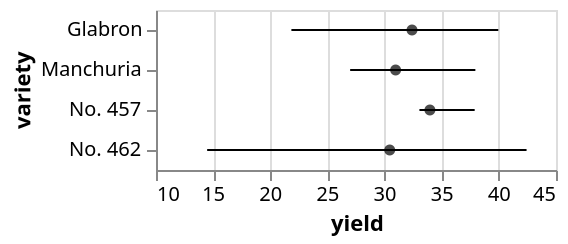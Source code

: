 {
  "$schema": "https://vega.github.io/schema/vega/v4.json",
  "autosize": "pad",
  "padding": 5,
  "width": 200,
  "style": "cell",
  "data": [
    {
      "name": "source_0",
      "values": [
        {
          "yield_error": 7.5522,
          "yield_error2": -10.5522,
          "yield_center": 32.4,
          "variety": "Glabron"
        },
        {
          "yield_error": 6.9775,
          "yield_error2": -3.9775,
          "yield_center": 30.96667,
          "variety": "Manchuria"
        },
        {
          "yield_error": 3.9167,
          "yield_error2": -0.9167,
          "yield_center": 33.966665,
          "variety": "No. 457"
        },
        {
          "yield_error": 11.9732,
          "yield_error2": -15.9732,
          "yield_center": 30.45,
          "variety": "No. 462"
        }
      ]
    },
    {
      "name": "data_1",
      "source": "source_0",
      "transform": [
        {
          "type": "formula",
          "expr": "datum.yield_center + datum.yield_error",
          "as": "upper_yield_center"
        },
        {
          "type": "formula",
          "expr": "datum.yield_center + datum.yield_error2",
          "as": "lower_yield_center"
        }
      ]
    }
  ],
  "signals": [
    {"name": "y_step", "value": 20},
    {"name": "height", "update": "bandspace(domain('y').length, 0, 0) * y_step"}
  ],
  "marks": [
    {
      "name": "layer_0_layer_0_marks",
      "type": "rule",
      "style": ["rule", "errorbar-rule"],
      "from": {"data": "data_1"},
      "encode": {
        "update": {
          "stroke": [
            {
              "test": "datum[\"lower_yield_center\"] === null || isNaN(datum[\"lower_yield_center\"])",
              "value": null
            },
            {"value": "black"}
          ],
          "tooltip": {
            "signal": "{\"yield\": format(datum[\"lower_yield_center\"], \"\"), \"upper_yield_center\": format(datum[\"upper_yield_center\"], \"\"), \"variety\": ''+datum[\"variety\"]}"
          },
          "x": {"scale": "x", "field": "lower_yield_center"},
          "y": {"scale": "y", "field": "variety", "band": 0.5},
          "x2": {"scale": "x", "field": "upper_yield_center"}
        }
      }
    },
    {
      "name": "layer_1_marks",
      "type": "symbol",
      "style": ["point"],
      "from": {"data": "source_0"},
      "encode": {
        "update": {
          "opacity": {"value": 0.7},
          "fill": [
            {
              "test": "datum[\"yield_center\"] === null || isNaN(datum[\"yield_center\"])",
              "value": null
            },
            {"value": "black"}
          ],
          "tooltip": {
            "signal": "{\"yield_center\": format(datum[\"yield_center\"], \"\"), \"variety\": ''+datum[\"variety\"]}"
          },
          "x": {"scale": "x", "field": "yield_center"},
          "y": {"scale": "y", "field": "variety", "band": 0.5}
        }
      }
    }
  ],
  "scales": [
    {
      "name": "x",
      "type": "linear",
      "domain": {
        "fields": [
          {"data": "data_1", "field": "lower_yield_center"},
          {"data": "data_1", "field": "upper_yield_center"},
          {"data": "source_0", "field": "yield_center"}
        ]
      },
      "range": [0, {"signal": "width"}],
      "zero": false,
      "nice": true,
      "padding": 5
    },
    {
      "name": "y",
      "type": "band",
      "domain": {
        "fields": [
          {"data": "data_1", "field": "variety"},
          {"data": "source_0", "field": "variety"}
        ],
        "sort": true
      },
      "range": {"step": {"signal": "y_step"}},
      "paddingInner": 0,
      "paddingOuter": 0
    }
  ],
  "axes": [
    {
      "scale": "x",
      "orient": "bottom",
      "grid": false,
      "title": "yield",
      "labelFlush": true,
      "labelOverlap": true,
      "tickCount": {"signal": "ceil(width/40)"},
      "zindex": 1
    },
    {
      "scale": "x",
      "orient": "bottom",
      "gridScale": "y",
      "grid": true,
      "tickCount": {"signal": "ceil(width/40)"},
      "domain": false,
      "labels": false,
      "maxExtent": 0,
      "minExtent": 0,
      "ticks": false,
      "zindex": 0
    },
    {
      "scale": "y",
      "orient": "left",
      "grid": false,
      "title": "variety",
      "labelOverlap": true,
      "zindex": 1
    }
  ],
  "config": {"axisY": {"minExtent": 30}}
}
